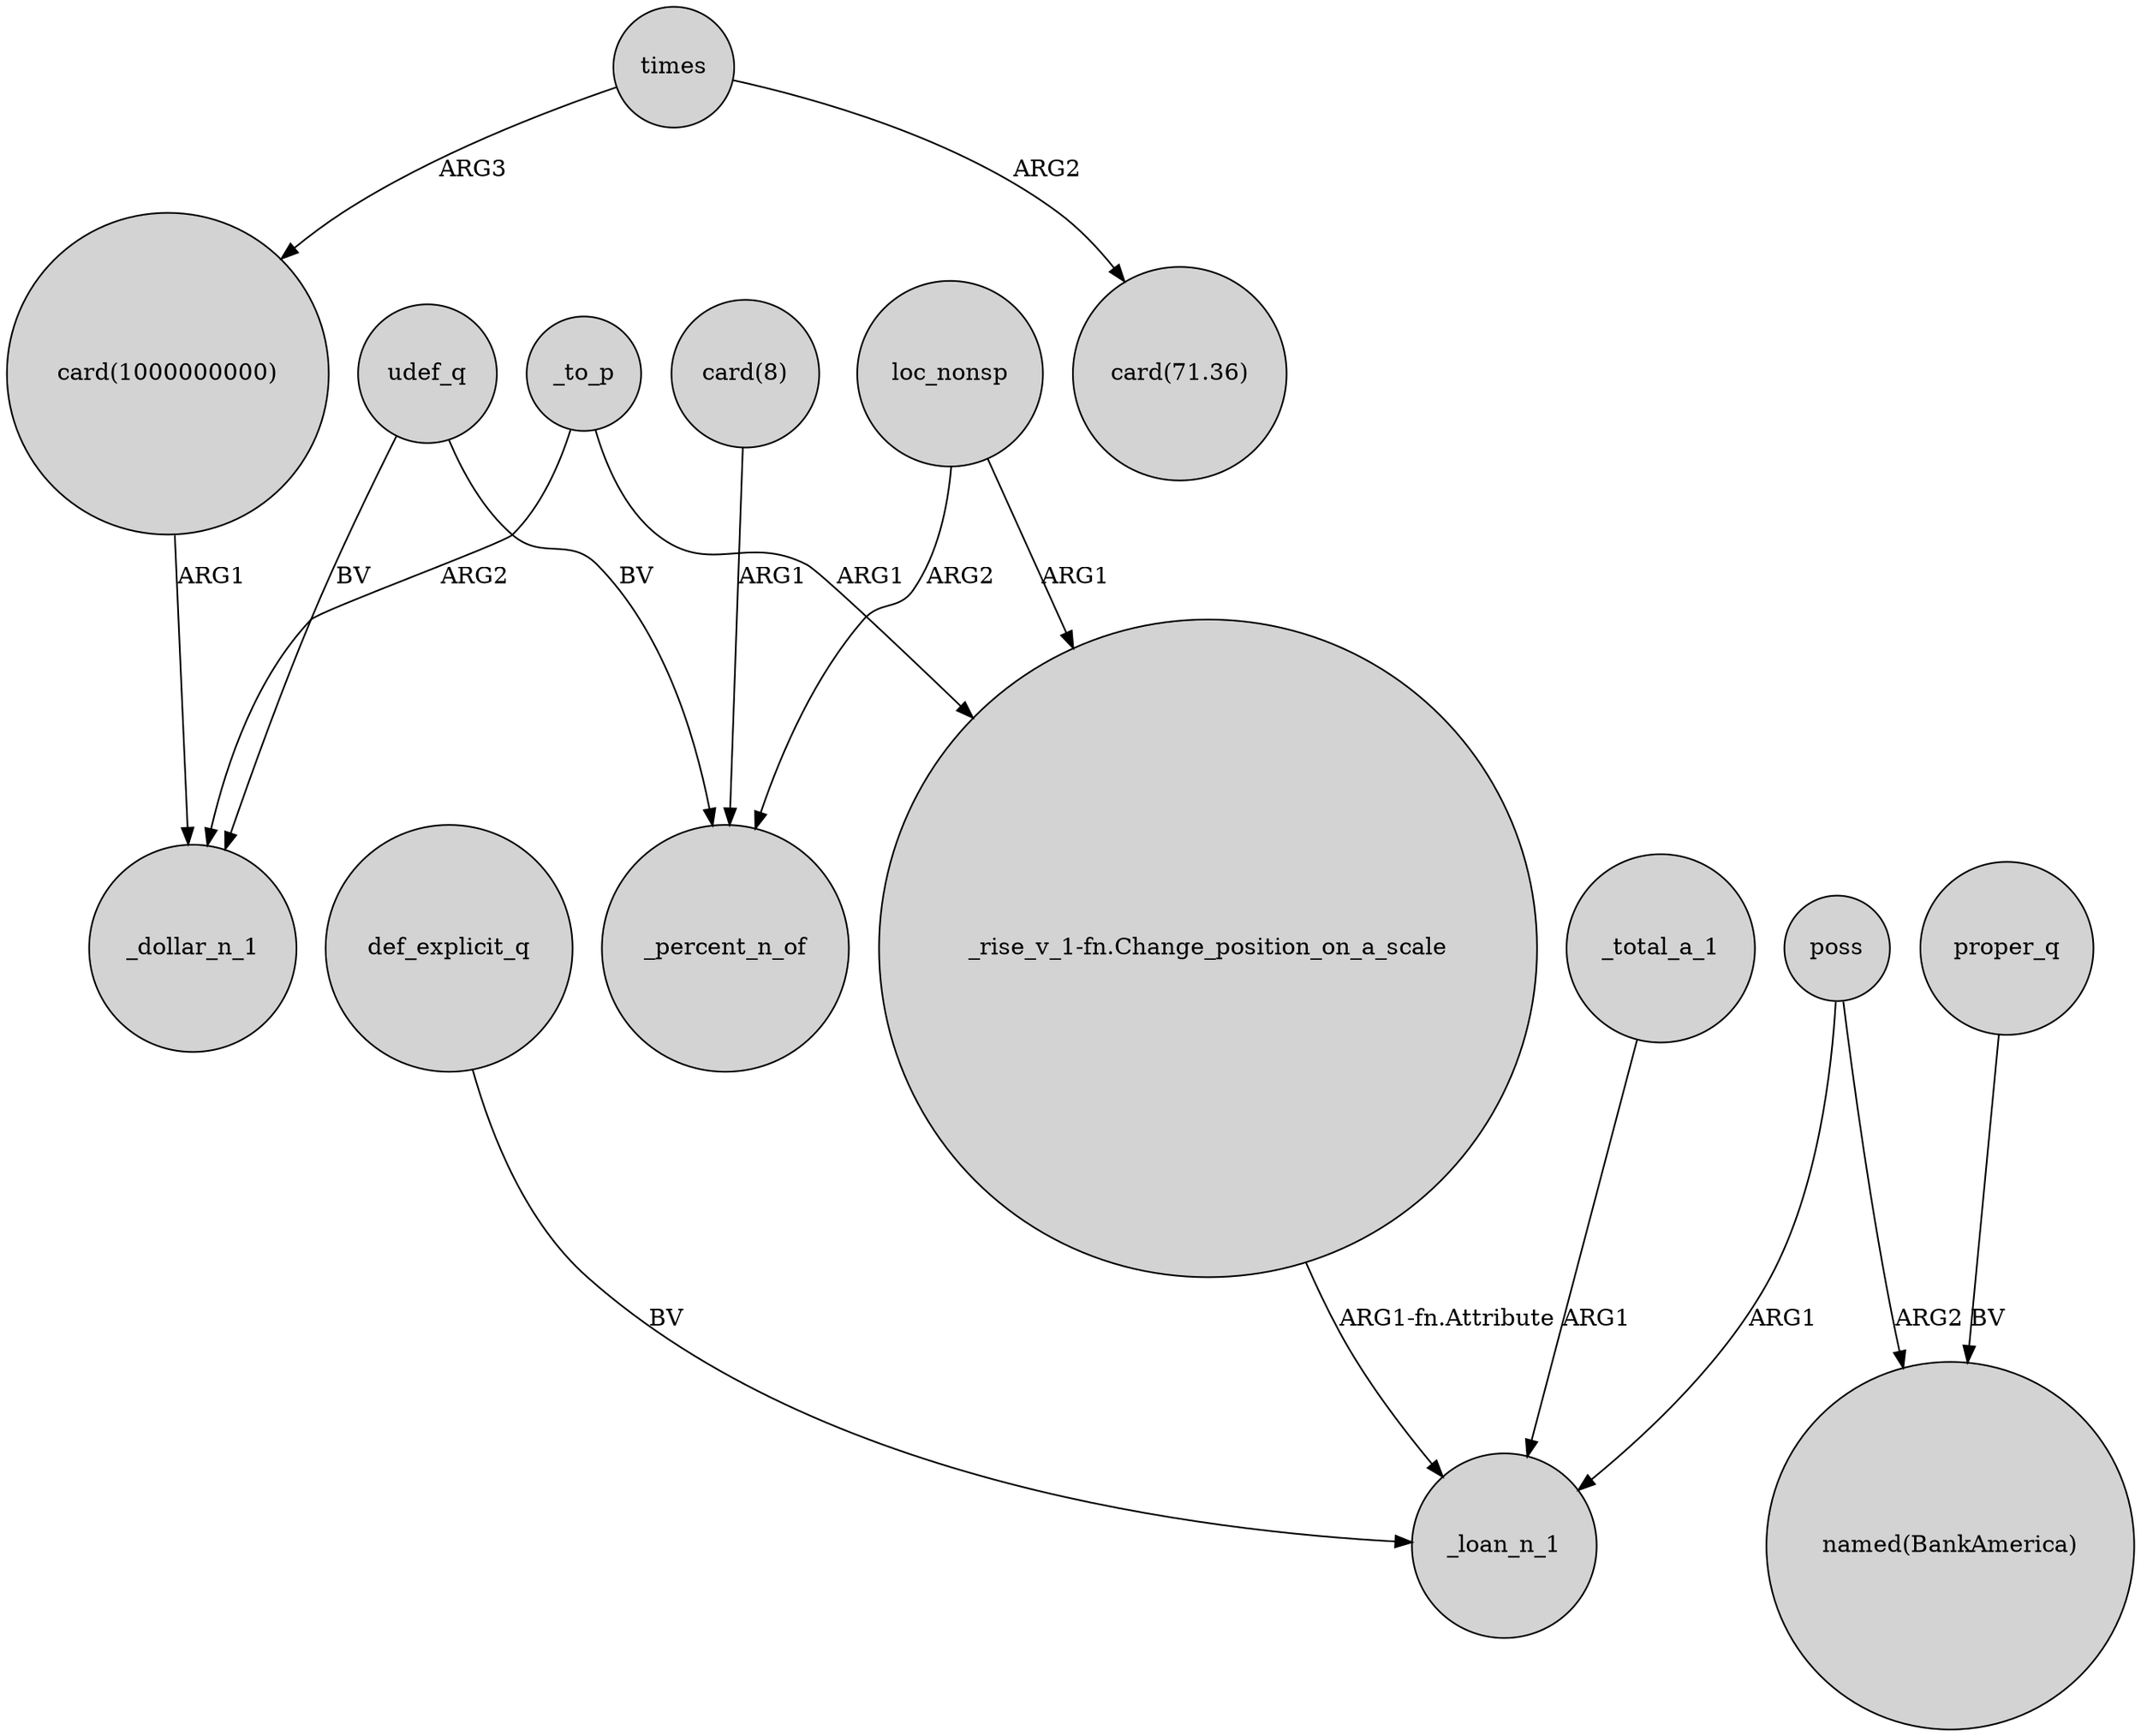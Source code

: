digraph {
	node [shape=circle style=filled]
	"card(1000000000)" -> _dollar_n_1 [label=ARG1]
	udef_q -> _percent_n_of [label=BV]
	proper_q -> "named(BankAmerica)" [label=BV]
	_to_p -> "_rise_v_1-fn.Change_position_on_a_scale" [label=ARG1]
	_to_p -> _dollar_n_1 [label=ARG2]
	"card(8)" -> _percent_n_of [label=ARG1]
	times -> "card(1000000000)" [label=ARG3]
	def_explicit_q -> _loan_n_1 [label=BV]
	poss -> "named(BankAmerica)" [label=ARG2]
	udef_q -> _dollar_n_1 [label=BV]
	poss -> _loan_n_1 [label=ARG1]
	_total_a_1 -> _loan_n_1 [label=ARG1]
	"_rise_v_1-fn.Change_position_on_a_scale" -> _loan_n_1 [label="ARG1-fn.Attribute"]
	loc_nonsp -> "_rise_v_1-fn.Change_position_on_a_scale" [label=ARG1]
	times -> "card(71.36)" [label=ARG2]
	loc_nonsp -> _percent_n_of [label=ARG2]
}
